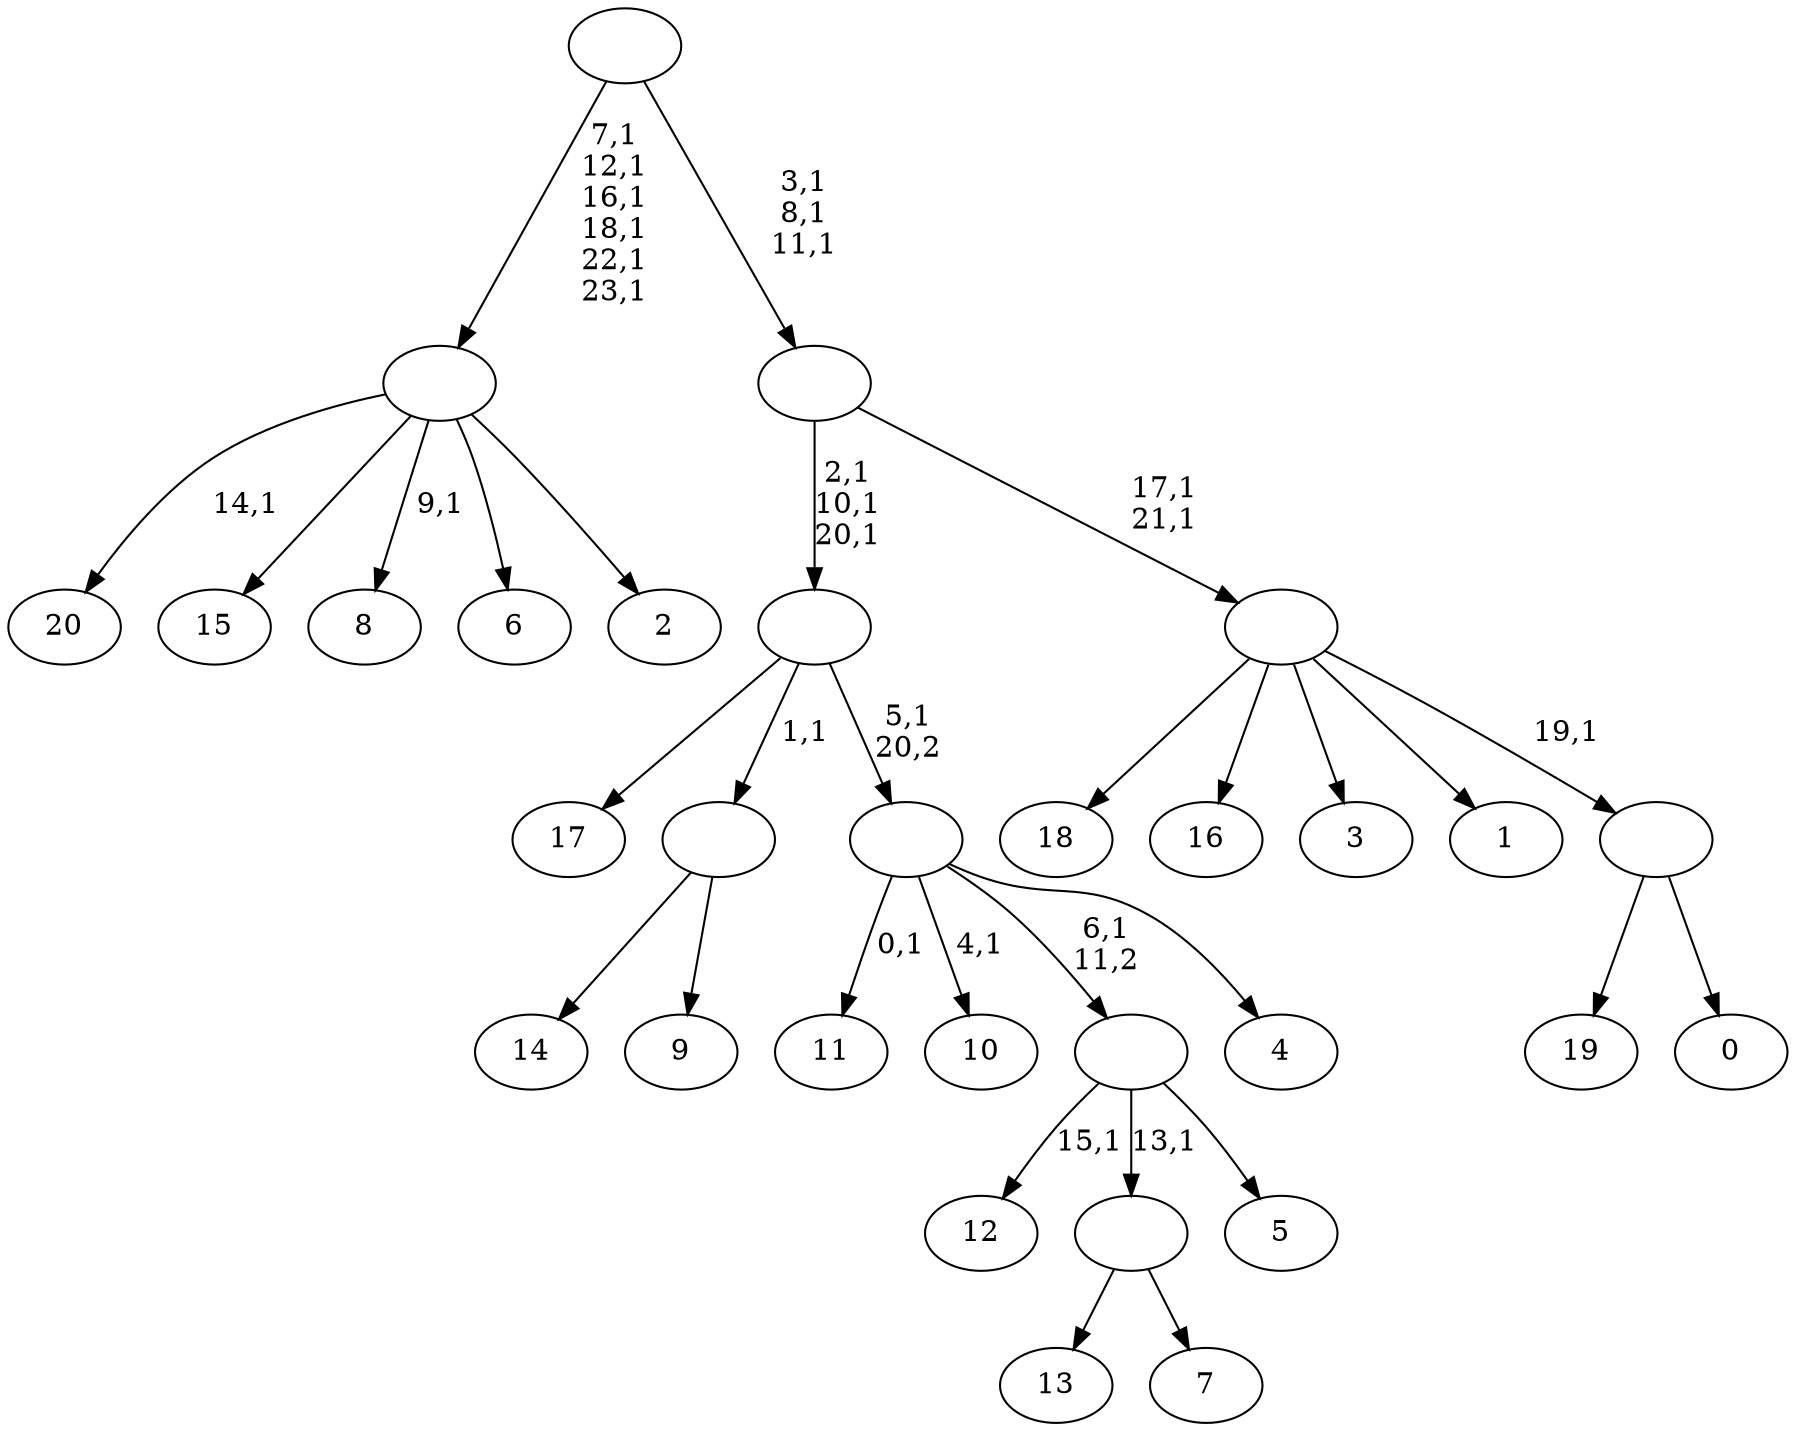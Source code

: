 digraph T {
	45 [label="20"]
	43 [label="19"]
	42 [label="18"]
	41 [label="17"]
	40 [label="16"]
	39 [label="15"]
	38 [label="14"]
	37 [label="13"]
	36 [label="12"]
	34 [label="11"]
	32 [label="10"]
	30 [label="9"]
	29 [label=""]
	28 [label="8"]
	26 [label="7"]
	25 [label=""]
	24 [label="6"]
	23 [label="5"]
	22 [label=""]
	21 [label="4"]
	20 [label=""]
	19 [label=""]
	16 [label="3"]
	15 [label="2"]
	14 [label=""]
	8 [label="1"]
	7 [label="0"]
	6 [label=""]
	5 [label=""]
	3 [label=""]
	0 [label=""]
	29 -> 38 [label=""]
	29 -> 30 [label=""]
	25 -> 37 [label=""]
	25 -> 26 [label=""]
	22 -> 36 [label="15,1"]
	22 -> 25 [label="13,1"]
	22 -> 23 [label=""]
	20 -> 32 [label="4,1"]
	20 -> 34 [label="0,1"]
	20 -> 22 [label="6,1\n11,2"]
	20 -> 21 [label=""]
	19 -> 41 [label=""]
	19 -> 29 [label="1,1"]
	19 -> 20 [label="5,1\n20,2"]
	14 -> 28 [label="9,1"]
	14 -> 45 [label="14,1"]
	14 -> 39 [label=""]
	14 -> 24 [label=""]
	14 -> 15 [label=""]
	6 -> 43 [label=""]
	6 -> 7 [label=""]
	5 -> 42 [label=""]
	5 -> 40 [label=""]
	5 -> 16 [label=""]
	5 -> 8 [label=""]
	5 -> 6 [label="19,1"]
	3 -> 5 [label="17,1\n21,1"]
	3 -> 19 [label="2,1\n10,1\n20,1"]
	0 -> 3 [label="3,1\n8,1\n11,1"]
	0 -> 14 [label="7,1\n12,1\n16,1\n18,1\n22,1\n23,1"]
}
